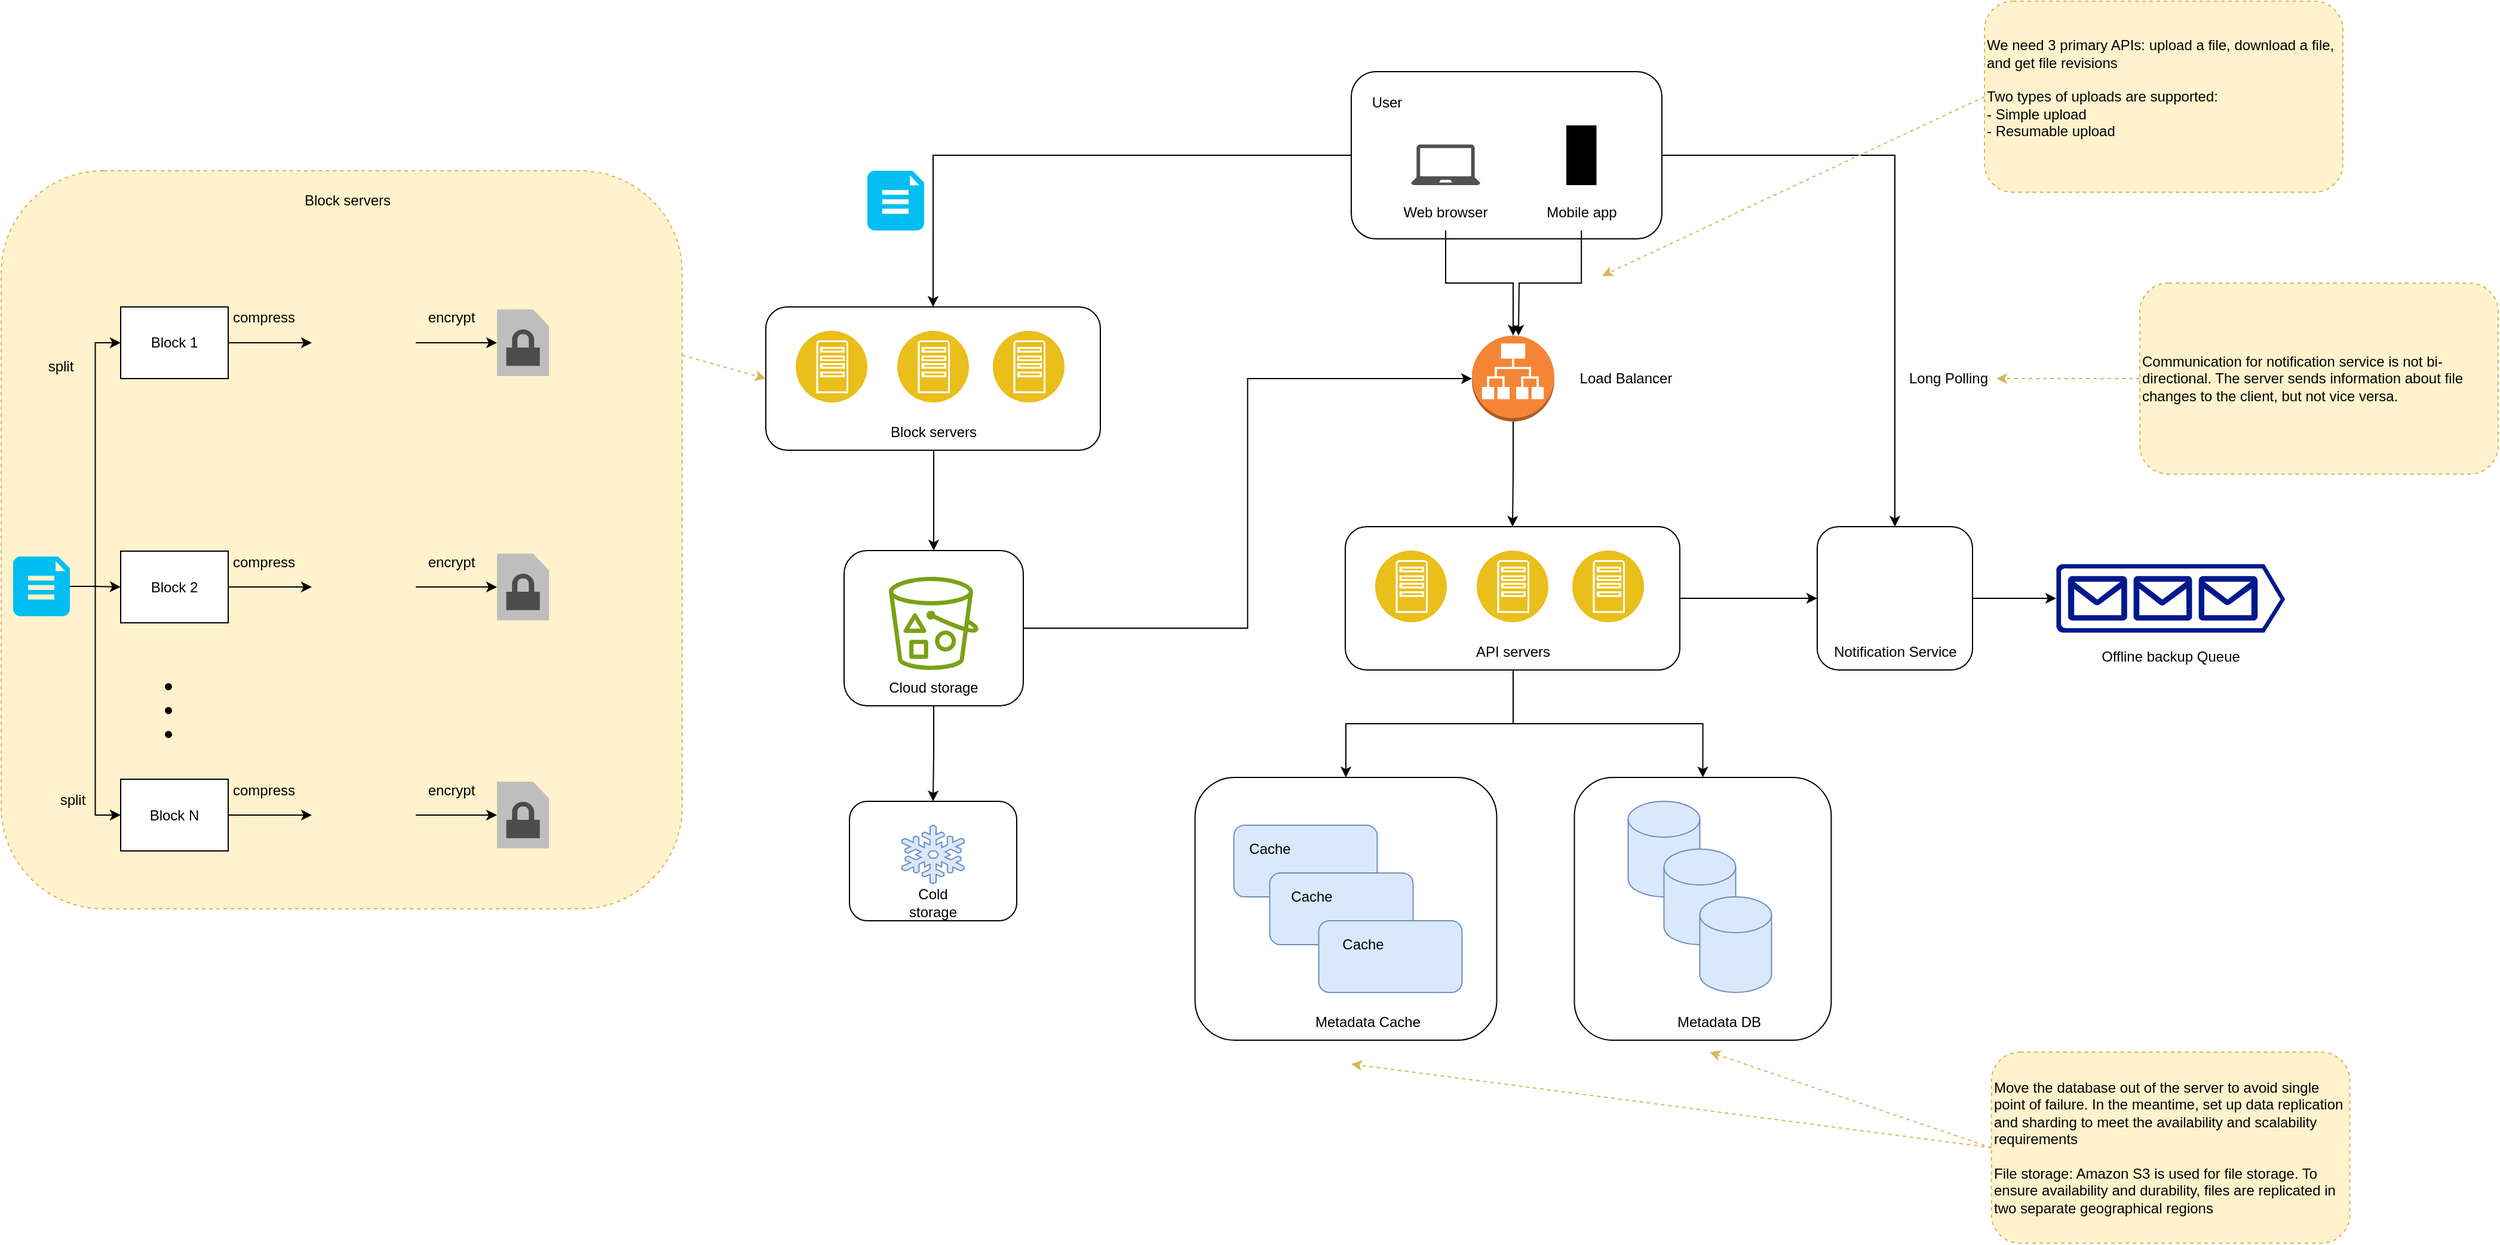 <mxfile version="26.2.12">
  <diagram name="Page-1" id="hXDqo6vbqyw0uNL_EDR8">
    <mxGraphModel dx="2790" dy="1090" grid="1" gridSize="10" guides="1" tooltips="1" connect="1" arrows="1" fold="1" page="1" pageScale="1" pageWidth="850" pageHeight="1100" math="0" shadow="0">
      <root>
        <mxCell id="0" />
        <mxCell id="1" parent="0" />
        <mxCell id="3VtM1QO3zEpzEDvkbCo9-102" value="" style="rounded=1;whiteSpace=wrap;html=1;dashed=1;fillColor=#fff2cc;strokeColor=#d6b656;" vertex="1" parent="1">
          <mxGeometry x="-840" y="182" width="570" height="618" as="geometry" />
        </mxCell>
        <mxCell id="3VtM1QO3zEpzEDvkbCo9-58" style="edgeStyle=orthogonalEdgeStyle;rounded=0;orthogonalLoop=1;jettySize=auto;html=1;exitX=1;exitY=0.5;exitDx=0;exitDy=0;" edge="1" parent="1" source="3VtM1QO3zEpzEDvkbCo9-52" target="3VtM1QO3zEpzEDvkbCo9-57">
          <mxGeometry relative="1" as="geometry" />
        </mxCell>
        <mxCell id="3VtM1QO3zEpzEDvkbCo9-52" value="" style="rounded=1;whiteSpace=wrap;html=1;" vertex="1" parent="1">
          <mxGeometry x="680" y="480" width="130" height="120" as="geometry" />
        </mxCell>
        <mxCell id="3VtM1QO3zEpzEDvkbCo9-46" value="" style="rounded=1;whiteSpace=wrap;html=1;" vertex="1" parent="1">
          <mxGeometry x="-130" y="710" width="140" height="100" as="geometry" />
        </mxCell>
        <mxCell id="3VtM1QO3zEpzEDvkbCo9-41" value="" style="rounded=1;whiteSpace=wrap;html=1;" vertex="1" parent="1">
          <mxGeometry x="-134.5" y="500" width="150" height="130" as="geometry" />
        </mxCell>
        <mxCell id="3VtM1QO3zEpzEDvkbCo9-30" value="" style="rounded=1;whiteSpace=wrap;html=1;" vertex="1" parent="1">
          <mxGeometry x="159.25" y="690" width="252.5" height="220" as="geometry" />
        </mxCell>
        <mxCell id="3VtM1QO3zEpzEDvkbCo9-21" value="" style="rounded=1;whiteSpace=wrap;html=1;" vertex="1" parent="1">
          <mxGeometry x="476.75" y="690" width="215" height="220" as="geometry" />
        </mxCell>
        <mxCell id="3VtM1QO3zEpzEDvkbCo9-54" style="edgeStyle=orthogonalEdgeStyle;rounded=0;orthogonalLoop=1;jettySize=auto;html=1;exitX=1;exitY=0.5;exitDx=0;exitDy=0;entryX=0;entryY=0.5;entryDx=0;entryDy=0;" edge="1" parent="1" source="3VtM1QO3zEpzEDvkbCo9-14" target="3VtM1QO3zEpzEDvkbCo9-52">
          <mxGeometry relative="1" as="geometry" />
        </mxCell>
        <mxCell id="3VtM1QO3zEpzEDvkbCo9-14" value="" style="rounded=1;whiteSpace=wrap;html=1;" vertex="1" parent="1">
          <mxGeometry x="285" y="480" width="280" height="120" as="geometry" />
        </mxCell>
        <mxCell id="3VtM1QO3zEpzEDvkbCo9-39" style="edgeStyle=orthogonalEdgeStyle;rounded=0;orthogonalLoop=1;jettySize=auto;html=1;exitX=0;exitY=0.5;exitDx=0;exitDy=0;entryX=0.5;entryY=0;entryDx=0;entryDy=0;" edge="1" parent="1" source="3VtM1QO3zEpzEDvkbCo9-5" target="3VtM1QO3zEpzEDvkbCo9-34">
          <mxGeometry relative="1" as="geometry" />
        </mxCell>
        <mxCell id="3VtM1QO3zEpzEDvkbCo9-55" style="edgeStyle=orthogonalEdgeStyle;rounded=0;orthogonalLoop=1;jettySize=auto;html=1;exitX=1;exitY=0.5;exitDx=0;exitDy=0;entryX=0.5;entryY=0;entryDx=0;entryDy=0;" edge="1" parent="1" source="3VtM1QO3zEpzEDvkbCo9-5" target="3VtM1QO3zEpzEDvkbCo9-52">
          <mxGeometry relative="1" as="geometry" />
        </mxCell>
        <mxCell id="3VtM1QO3zEpzEDvkbCo9-5" value="" style="rounded=1;whiteSpace=wrap;html=1;" vertex="1" parent="1">
          <mxGeometry x="290" y="99" width="260" height="140" as="geometry" />
        </mxCell>
        <mxCell id="3VtM1QO3zEpzEDvkbCo9-1" value="" style="sketch=0;pointerEvents=1;shadow=0;dashed=0;html=1;strokeColor=none;fillColor=#505050;labelPosition=center;verticalLabelPosition=bottom;verticalAlign=top;outlineConnect=0;align=center;shape=mxgraph.office.devices.laptop;" vertex="1" parent="1">
          <mxGeometry x="340" y="160" width="58" height="34" as="geometry" />
        </mxCell>
        <mxCell id="3VtM1QO3zEpzEDvkbCo9-2" value="" style="sketch=0;verticalLabelPosition=bottom;sketch=0;aspect=fixed;html=1;verticalAlign=top;strokeColor=none;fillColor=#000000;align=center;outlineConnect=0;pointerEvents=1;shape=mxgraph.citrix2.mobile;" vertex="1" parent="1">
          <mxGeometry x="470" y="144" width="25.255" height="50" as="geometry" />
        </mxCell>
        <mxCell id="3VtM1QO3zEpzEDvkbCo9-3" value="Web browser" style="text;html=1;align=center;verticalAlign=middle;whiteSpace=wrap;rounded=0;" vertex="1" parent="1">
          <mxGeometry x="328" y="202" width="82" height="30" as="geometry" />
        </mxCell>
        <mxCell id="3VtM1QO3zEpzEDvkbCo9-9" style="edgeStyle=orthogonalEdgeStyle;rounded=0;orthogonalLoop=1;jettySize=auto;html=1;exitX=0.5;exitY=1;exitDx=0;exitDy=0;" edge="1" parent="1" source="3VtM1QO3zEpzEDvkbCo9-4">
          <mxGeometry relative="1" as="geometry">
            <mxPoint x="430" y="320" as="targetPoint" />
          </mxGeometry>
        </mxCell>
        <mxCell id="3VtM1QO3zEpzEDvkbCo9-4" value="Mobile app" style="text;html=1;align=center;verticalAlign=middle;whiteSpace=wrap;rounded=0;" vertex="1" parent="1">
          <mxGeometry x="441.63" y="202" width="82" height="30" as="geometry" />
        </mxCell>
        <mxCell id="3VtM1QO3zEpzEDvkbCo9-6" value="User" style="text;html=1;align=center;verticalAlign=middle;whiteSpace=wrap;rounded=0;" vertex="1" parent="1">
          <mxGeometry x="290" y="110" width="60" height="30" as="geometry" />
        </mxCell>
        <mxCell id="3VtM1QO3zEpzEDvkbCo9-15" style="edgeStyle=orthogonalEdgeStyle;rounded=0;orthogonalLoop=1;jettySize=auto;html=1;exitX=0.5;exitY=1;exitDx=0;exitDy=0;exitPerimeter=0;entryX=0.5;entryY=0;entryDx=0;entryDy=0;" edge="1" parent="1" source="3VtM1QO3zEpzEDvkbCo9-7" target="3VtM1QO3zEpzEDvkbCo9-14">
          <mxGeometry relative="1" as="geometry" />
        </mxCell>
        <mxCell id="3VtM1QO3zEpzEDvkbCo9-7" value="" style="outlineConnect=0;dashed=0;verticalLabelPosition=bottom;verticalAlign=top;align=center;html=1;shape=mxgraph.aws3.application_load_balancer;fillColor=#F58536;gradientColor=none;" vertex="1" parent="1">
          <mxGeometry x="391" y="320" width="69" height="72" as="geometry" />
        </mxCell>
        <mxCell id="3VtM1QO3zEpzEDvkbCo9-8" style="edgeStyle=orthogonalEdgeStyle;rounded=0;orthogonalLoop=1;jettySize=auto;html=1;exitX=0.5;exitY=1;exitDx=0;exitDy=0;entryX=0.5;entryY=0;entryDx=0;entryDy=0;entryPerimeter=0;" edge="1" parent="1" source="3VtM1QO3zEpzEDvkbCo9-3" target="3VtM1QO3zEpzEDvkbCo9-7">
          <mxGeometry relative="1" as="geometry" />
        </mxCell>
        <mxCell id="3VtM1QO3zEpzEDvkbCo9-10" value="Load Balancer" style="text;html=1;align=center;verticalAlign=middle;whiteSpace=wrap;rounded=0;" vertex="1" parent="1">
          <mxGeometry x="480" y="341" width="80" height="30" as="geometry" />
        </mxCell>
        <mxCell id="3VtM1QO3zEpzEDvkbCo9-11" value="" style="image;aspect=fixed;perimeter=ellipsePerimeter;html=1;align=center;shadow=0;dashed=0;fontColor=#4277BB;labelBackgroundColor=default;fontSize=12;spacingTop=3;image=img/lib/ibm/applications/app_server.svg;" vertex="1" parent="1">
          <mxGeometry x="310" y="500" width="60" height="60" as="geometry" />
        </mxCell>
        <mxCell id="3VtM1QO3zEpzEDvkbCo9-12" value="" style="image;aspect=fixed;perimeter=ellipsePerimeter;html=1;align=center;shadow=0;dashed=0;fontColor=#4277BB;labelBackgroundColor=default;fontSize=12;spacingTop=3;image=img/lib/ibm/applications/app_server.svg;" vertex="1" parent="1">
          <mxGeometry x="395" y="500" width="60" height="60" as="geometry" />
        </mxCell>
        <mxCell id="3VtM1QO3zEpzEDvkbCo9-13" value="" style="image;aspect=fixed;perimeter=ellipsePerimeter;html=1;align=center;shadow=0;dashed=0;fontColor=#4277BB;labelBackgroundColor=default;fontSize=12;spacingTop=3;image=img/lib/ibm/applications/app_server.svg;" vertex="1" parent="1">
          <mxGeometry x="475" y="500" width="60" height="60" as="geometry" />
        </mxCell>
        <mxCell id="3VtM1QO3zEpzEDvkbCo9-32" style="edgeStyle=orthogonalEdgeStyle;rounded=0;orthogonalLoop=1;jettySize=auto;html=1;exitX=0.5;exitY=1;exitDx=0;exitDy=0;entryX=0.5;entryY=0;entryDx=0;entryDy=0;" edge="1" parent="1" source="3VtM1QO3zEpzEDvkbCo9-16" target="3VtM1QO3zEpzEDvkbCo9-30">
          <mxGeometry relative="1" as="geometry" />
        </mxCell>
        <mxCell id="3VtM1QO3zEpzEDvkbCo9-33" style="edgeStyle=orthogonalEdgeStyle;rounded=0;orthogonalLoop=1;jettySize=auto;html=1;exitX=0.5;exitY=1;exitDx=0;exitDy=0;entryX=0.5;entryY=0;entryDx=0;entryDy=0;" edge="1" parent="1" source="3VtM1QO3zEpzEDvkbCo9-16" target="3VtM1QO3zEpzEDvkbCo9-21">
          <mxGeometry relative="1" as="geometry" />
        </mxCell>
        <mxCell id="3VtM1QO3zEpzEDvkbCo9-16" value="API servers" style="text;html=1;align=center;verticalAlign=middle;whiteSpace=wrap;rounded=0;" vertex="1" parent="1">
          <mxGeometry x="383" y="570" width="85" height="30" as="geometry" />
        </mxCell>
        <mxCell id="3VtM1QO3zEpzEDvkbCo9-18" value="" style="shape=cylinder3;whiteSpace=wrap;html=1;boundedLbl=1;backgroundOutline=1;size=15;fillColor=#dae8fc;strokeColor=#6c8ebf;" vertex="1" parent="1">
          <mxGeometry x="521.75" y="710" width="60" height="80" as="geometry" />
        </mxCell>
        <mxCell id="3VtM1QO3zEpzEDvkbCo9-19" value="" style="shape=cylinder3;whiteSpace=wrap;html=1;boundedLbl=1;backgroundOutline=1;size=15;fillColor=#dae8fc;strokeColor=#6c8ebf;" vertex="1" parent="1">
          <mxGeometry x="551.75" y="750" width="60" height="80" as="geometry" />
        </mxCell>
        <mxCell id="3VtM1QO3zEpzEDvkbCo9-20" value="" style="shape=cylinder3;whiteSpace=wrap;html=1;boundedLbl=1;backgroundOutline=1;size=15;fillColor=#dae8fc;strokeColor=#6c8ebf;" vertex="1" parent="1">
          <mxGeometry x="581.75" y="790" width="60" height="80" as="geometry" />
        </mxCell>
        <mxCell id="3VtM1QO3zEpzEDvkbCo9-22" value="Metadata DB" style="text;html=1;align=center;verticalAlign=middle;whiteSpace=wrap;rounded=0;" vertex="1" parent="1">
          <mxGeometry x="554.25" y="880" width="87.5" height="30" as="geometry" />
        </mxCell>
        <mxCell id="3VtM1QO3zEpzEDvkbCo9-23" value="" style="rounded=1;whiteSpace=wrap;html=1;fillColor=#dae8fc;strokeColor=#6c8ebf;" vertex="1" parent="1">
          <mxGeometry x="191.75" y="730" width="120" height="60" as="geometry" />
        </mxCell>
        <mxCell id="3VtM1QO3zEpzEDvkbCo9-24" value="" style="rounded=1;whiteSpace=wrap;html=1;fillColor=#dae8fc;strokeColor=#6c8ebf;" vertex="1" parent="1">
          <mxGeometry x="221.75" y="770" width="120" height="60" as="geometry" />
        </mxCell>
        <mxCell id="3VtM1QO3zEpzEDvkbCo9-25" value="" style="rounded=1;whiteSpace=wrap;html=1;fillColor=#dae8fc;strokeColor=#6c8ebf;" vertex="1" parent="1">
          <mxGeometry x="262.75" y="810" width="120" height="60" as="geometry" />
        </mxCell>
        <mxCell id="3VtM1QO3zEpzEDvkbCo9-26" value="Cache" style="text;html=1;align=center;verticalAlign=middle;whiteSpace=wrap;rounded=0;" vertex="1" parent="1">
          <mxGeometry x="191.75" y="735" width="60" height="30" as="geometry" />
        </mxCell>
        <mxCell id="3VtM1QO3zEpzEDvkbCo9-27" value="Cache" style="text;html=1;align=center;verticalAlign=middle;whiteSpace=wrap;rounded=0;" vertex="1" parent="1">
          <mxGeometry x="226.75" y="775" width="60" height="30" as="geometry" />
        </mxCell>
        <mxCell id="3VtM1QO3zEpzEDvkbCo9-28" value="Cache" style="text;html=1;align=center;verticalAlign=middle;whiteSpace=wrap;rounded=0;" vertex="1" parent="1">
          <mxGeometry x="269.75" y="815" width="60" height="30" as="geometry" />
        </mxCell>
        <mxCell id="3VtM1QO3zEpzEDvkbCo9-31" value="Metadata Cache" style="text;html=1;align=center;verticalAlign=middle;whiteSpace=wrap;rounded=0;" vertex="1" parent="1">
          <mxGeometry x="255.5" y="880" width="96.25" height="30" as="geometry" />
        </mxCell>
        <mxCell id="3VtM1QO3zEpzEDvkbCo9-34" value="" style="rounded=1;whiteSpace=wrap;html=1;" vertex="1" parent="1">
          <mxGeometry x="-200" y="296" width="280" height="120" as="geometry" />
        </mxCell>
        <mxCell id="3VtM1QO3zEpzEDvkbCo9-35" value="" style="image;aspect=fixed;perimeter=ellipsePerimeter;html=1;align=center;shadow=0;dashed=0;fontColor=#4277BB;labelBackgroundColor=default;fontSize=12;spacingTop=3;image=img/lib/ibm/applications/app_server.svg;" vertex="1" parent="1">
          <mxGeometry x="-175" y="316" width="60" height="60" as="geometry" />
        </mxCell>
        <mxCell id="3VtM1QO3zEpzEDvkbCo9-36" value="" style="image;aspect=fixed;perimeter=ellipsePerimeter;html=1;align=center;shadow=0;dashed=0;fontColor=#4277BB;labelBackgroundColor=default;fontSize=12;spacingTop=3;image=img/lib/ibm/applications/app_server.svg;" vertex="1" parent="1">
          <mxGeometry x="-90" y="316" width="60" height="60" as="geometry" />
        </mxCell>
        <mxCell id="3VtM1QO3zEpzEDvkbCo9-37" value="" style="image;aspect=fixed;perimeter=ellipsePerimeter;html=1;align=center;shadow=0;dashed=0;fontColor=#4277BB;labelBackgroundColor=default;fontSize=12;spacingTop=3;image=img/lib/ibm/applications/app_server.svg;" vertex="1" parent="1">
          <mxGeometry x="-10" y="316" width="60" height="60" as="geometry" />
        </mxCell>
        <mxCell id="3VtM1QO3zEpzEDvkbCo9-43" style="edgeStyle=orthogonalEdgeStyle;rounded=0;orthogonalLoop=1;jettySize=auto;html=1;exitX=0.5;exitY=1;exitDx=0;exitDy=0;entryX=0.5;entryY=0;entryDx=0;entryDy=0;" edge="1" parent="1" source="3VtM1QO3zEpzEDvkbCo9-38" target="3VtM1QO3zEpzEDvkbCo9-41">
          <mxGeometry relative="1" as="geometry" />
        </mxCell>
        <mxCell id="3VtM1QO3zEpzEDvkbCo9-38" value="Block servers" style="text;html=1;align=center;verticalAlign=middle;whiteSpace=wrap;rounded=0;" vertex="1" parent="1">
          <mxGeometry x="-102" y="386" width="85" height="30" as="geometry" />
        </mxCell>
        <mxCell id="3VtM1QO3zEpzEDvkbCo9-40" value="" style="sketch=0;outlineConnect=0;fontColor=#232F3E;gradientColor=none;fillColor=#7AA116;strokeColor=none;dashed=0;verticalLabelPosition=bottom;verticalAlign=top;align=center;html=1;fontSize=12;fontStyle=0;aspect=fixed;pointerEvents=1;shape=mxgraph.aws4.bucket_with_objects;" vertex="1" parent="1">
          <mxGeometry x="-97" y="522" width="75" height="78" as="geometry" />
        </mxCell>
        <mxCell id="3VtM1QO3zEpzEDvkbCo9-47" style="edgeStyle=orthogonalEdgeStyle;rounded=0;orthogonalLoop=1;jettySize=auto;html=1;exitX=0.5;exitY=1;exitDx=0;exitDy=0;entryX=0.5;entryY=0;entryDx=0;entryDy=0;" edge="1" parent="1" source="3VtM1QO3zEpzEDvkbCo9-42" target="3VtM1QO3zEpzEDvkbCo9-46">
          <mxGeometry relative="1" as="geometry" />
        </mxCell>
        <mxCell id="3VtM1QO3zEpzEDvkbCo9-42" value="Cloud storage" style="text;html=1;align=center;verticalAlign=middle;whiteSpace=wrap;rounded=0;" vertex="1" parent="1">
          <mxGeometry x="-102" y="600" width="85" height="30" as="geometry" />
        </mxCell>
        <mxCell id="3VtM1QO3zEpzEDvkbCo9-44" style="edgeStyle=orthogonalEdgeStyle;rounded=0;orthogonalLoop=1;jettySize=auto;html=1;exitX=1;exitY=0.5;exitDx=0;exitDy=0;entryX=0;entryY=0.5;entryDx=0;entryDy=0;entryPerimeter=0;" edge="1" parent="1" source="3VtM1QO3zEpzEDvkbCo9-41" target="3VtM1QO3zEpzEDvkbCo9-7">
          <mxGeometry relative="1" as="geometry" />
        </mxCell>
        <mxCell id="3VtM1QO3zEpzEDvkbCo9-45" value="" style="shape=mxgraph.signs.nature.snowflake;html=1;pointerEvents=1;fillColor=#dae8fc;strokeColor=#6c8ebf;verticalLabelPosition=bottom;verticalAlign=top;align=center;" vertex="1" parent="1">
          <mxGeometry x="-86" y="730" width="52" height="49" as="geometry" />
        </mxCell>
        <mxCell id="3VtM1QO3zEpzEDvkbCo9-48" value="Cold storage" style="text;html=1;align=center;verticalAlign=middle;whiteSpace=wrap;rounded=0;" vertex="1" parent="1">
          <mxGeometry x="-95" y="780" width="70" height="30" as="geometry" />
        </mxCell>
        <mxCell id="3VtM1QO3zEpzEDvkbCo9-51" value="" style="shape=image;html=1;verticalAlign=top;verticalLabelPosition=bottom;labelBackgroundColor=#ffffff;imageAspect=0;aspect=fixed;image=https://cdn1.iconfinder.com/data/icons/ui-essential-17/32/UI_Essential_Outline_1_essential-app-ui-bell-notification-alert-128.png" vertex="1" parent="1">
          <mxGeometry x="720" y="506" width="68" height="68" as="geometry" />
        </mxCell>
        <mxCell id="3VtM1QO3zEpzEDvkbCo9-53" value="Notification Service" style="text;html=1;align=center;verticalAlign=middle;whiteSpace=wrap;rounded=0;" vertex="1" parent="1">
          <mxGeometry x="692.5" y="570" width="105" height="30" as="geometry" />
        </mxCell>
        <mxCell id="3VtM1QO3zEpzEDvkbCo9-56" value="Long Polling" style="text;html=1;align=center;verticalAlign=middle;whiteSpace=wrap;rounded=0;" vertex="1" parent="1">
          <mxGeometry x="750" y="341" width="80" height="30" as="geometry" />
        </mxCell>
        <mxCell id="3VtM1QO3zEpzEDvkbCo9-57" value="" style="sketch=0;aspect=fixed;pointerEvents=1;shadow=0;dashed=0;html=1;strokeColor=none;labelPosition=center;verticalLabelPosition=bottom;verticalAlign=top;align=center;fillColor=#00188D;shape=mxgraph.azure.queue_generic" vertex="1" parent="1">
          <mxGeometry x="880" y="511.25" width="191.67" height="57.5" as="geometry" />
        </mxCell>
        <mxCell id="3VtM1QO3zEpzEDvkbCo9-59" value="Offline backup Queue" style="text;html=1;align=center;verticalAlign=middle;whiteSpace=wrap;rounded=0;" vertex="1" parent="1">
          <mxGeometry x="913.75" y="574" width="124.16" height="30" as="geometry" />
        </mxCell>
        <mxCell id="3VtM1QO3zEpzEDvkbCo9-60" value="&lt;div&gt;We need 3 primary APIs: upload a file, download a file, and get file revisions&lt;/div&gt;&lt;div&gt;&lt;br&gt;&lt;/div&gt;&lt;div&gt;Two types of uploads are supported:&lt;br&gt;- Simple upload&lt;br&gt;- Resumable upload&lt;/div&gt;&lt;div&gt;&lt;br&gt;&lt;/div&gt;" style="rounded=1;whiteSpace=wrap;html=1;dashed=1;fillColor=#fff2cc;strokeColor=#d6b656;align=left;" vertex="1" parent="1">
          <mxGeometry x="820" y="40" width="300" height="160" as="geometry" />
        </mxCell>
        <mxCell id="3VtM1QO3zEpzEDvkbCo9-61" value="" style="endArrow=classic;html=1;rounded=0;exitX=0;exitY=0.5;exitDx=0;exitDy=0;dashed=1;fillColor=#fff2cc;strokeColor=#d6b656;" edge="1" parent="1" source="3VtM1QO3zEpzEDvkbCo9-60">
          <mxGeometry width="50" height="50" relative="1" as="geometry">
            <mxPoint x="660" y="400" as="sourcePoint" />
            <mxPoint x="500" y="270" as="targetPoint" />
          </mxGeometry>
        </mxCell>
        <mxCell id="3VtM1QO3zEpzEDvkbCo9-62" value="Move the database out of the server to avoid single point of failure. In the meantime, set up data replication and sharding to meet the availability and scalability requirements&lt;br&gt;&lt;br&gt;File storage: Amazon S3 is used for file storage. To ensure availability and durability, files are replicated in two separate geographical regions" style="rounded=1;whiteSpace=wrap;html=1;dashed=1;fillColor=#fff2cc;strokeColor=#d6b656;align=left;" vertex="1" parent="1">
          <mxGeometry x="825.83" y="920" width="300" height="160" as="geometry" />
        </mxCell>
        <mxCell id="3VtM1QO3zEpzEDvkbCo9-63" value="" style="endArrow=classic;html=1;rounded=0;exitX=0;exitY=0.5;exitDx=0;exitDy=0;fillColor=#fff2cc;strokeColor=#d6b656;dashed=1;" edge="1" parent="1" source="3VtM1QO3zEpzEDvkbCo9-62">
          <mxGeometry width="50" height="50" relative="1" as="geometry">
            <mxPoint x="660" y="570" as="sourcePoint" />
            <mxPoint x="590" y="920" as="targetPoint" />
          </mxGeometry>
        </mxCell>
        <mxCell id="3VtM1QO3zEpzEDvkbCo9-64" value="" style="endArrow=classic;html=1;rounded=0;exitX=0;exitY=0.5;exitDx=0;exitDy=0;fillColor=#fff2cc;strokeColor=#d6b656;dashed=1;" edge="1" parent="1" source="3VtM1QO3zEpzEDvkbCo9-62">
          <mxGeometry width="50" height="50" relative="1" as="geometry">
            <mxPoint x="660" y="650" as="sourcePoint" />
            <mxPoint x="290" y="930" as="targetPoint" />
          </mxGeometry>
        </mxCell>
        <mxCell id="3VtM1QO3zEpzEDvkbCo9-66" value="" style="verticalLabelPosition=bottom;html=1;verticalAlign=top;align=center;strokeColor=none;fillColor=#00BEF2;shape=mxgraph.azure.file_2;pointerEvents=1;" vertex="1" parent="1">
          <mxGeometry x="-115" y="182" width="47.5" height="50" as="geometry" />
        </mxCell>
        <mxCell id="3VtM1QO3zEpzEDvkbCo9-67" value="Block servers" style="text;html=1;align=center;verticalAlign=middle;whiteSpace=wrap;rounded=0;" vertex="1" parent="1">
          <mxGeometry x="-590" y="192" width="80" height="30" as="geometry" />
        </mxCell>
        <mxCell id="3VtM1QO3zEpzEDvkbCo9-76" style="edgeStyle=orthogonalEdgeStyle;rounded=0;orthogonalLoop=1;jettySize=auto;html=1;exitX=1;exitY=0.5;exitDx=0;exitDy=0;exitPerimeter=0;entryX=0;entryY=0.5;entryDx=0;entryDy=0;" edge="1" parent="1" source="3VtM1QO3zEpzEDvkbCo9-68" target="3VtM1QO3zEpzEDvkbCo9-69">
          <mxGeometry relative="1" as="geometry" />
        </mxCell>
        <mxCell id="3VtM1QO3zEpzEDvkbCo9-95" style="edgeStyle=orthogonalEdgeStyle;rounded=0;orthogonalLoop=1;jettySize=auto;html=1;exitX=1;exitY=0.5;exitDx=0;exitDy=0;exitPerimeter=0;entryX=0;entryY=0.5;entryDx=0;entryDy=0;" edge="1" parent="1" source="3VtM1QO3zEpzEDvkbCo9-68" target="3VtM1QO3zEpzEDvkbCo9-82">
          <mxGeometry relative="1" as="geometry" />
        </mxCell>
        <mxCell id="3VtM1QO3zEpzEDvkbCo9-96" style="edgeStyle=orthogonalEdgeStyle;rounded=0;orthogonalLoop=1;jettySize=auto;html=1;exitX=1;exitY=0.5;exitDx=0;exitDy=0;exitPerimeter=0;entryX=0;entryY=0.5;entryDx=0;entryDy=0;" edge="1" parent="1" source="3VtM1QO3zEpzEDvkbCo9-68" target="3VtM1QO3zEpzEDvkbCo9-89">
          <mxGeometry relative="1" as="geometry" />
        </mxCell>
        <mxCell id="3VtM1QO3zEpzEDvkbCo9-68" value="" style="verticalLabelPosition=bottom;html=1;verticalAlign=top;align=center;strokeColor=none;fillColor=#00BEF2;shape=mxgraph.azure.file_2;pointerEvents=1;" vertex="1" parent="1">
          <mxGeometry x="-830" y="505" width="47.5" height="50" as="geometry" />
        </mxCell>
        <mxCell id="3VtM1QO3zEpzEDvkbCo9-77" style="edgeStyle=orthogonalEdgeStyle;rounded=0;orthogonalLoop=1;jettySize=auto;html=1;exitX=1;exitY=0.5;exitDx=0;exitDy=0;entryX=0;entryY=0.5;entryDx=0;entryDy=0;" edge="1" parent="1" source="3VtM1QO3zEpzEDvkbCo9-69" target="3VtM1QO3zEpzEDvkbCo9-74">
          <mxGeometry relative="1" as="geometry" />
        </mxCell>
        <mxCell id="3VtM1QO3zEpzEDvkbCo9-69" value="Block 1" style="rounded=0;whiteSpace=wrap;html=1;" vertex="1" parent="1">
          <mxGeometry x="-740" y="296" width="90" height="60" as="geometry" />
        </mxCell>
        <mxCell id="3VtM1QO3zEpzEDvkbCo9-74" value="" style="shape=image;html=1;verticalAlign=top;verticalLabelPosition=bottom;labelBackgroundColor=#ffffff;imageAspect=0;aspect=fixed;image=https://cdn0.iconfinder.com/data/icons/evericons-24px-vol-1/24/folder-zip-128.png" vertex="1" parent="1">
          <mxGeometry x="-580" y="282.5" width="87" height="87" as="geometry" />
        </mxCell>
        <mxCell id="3VtM1QO3zEpzEDvkbCo9-75" value="" style="outlineConnect=0;dashed=0;verticalLabelPosition=bottom;verticalAlign=top;align=center;html=1;shape=mxgraph.aws3.encrypted_data;fillColor=#7D7C7C;gradientColor=none;" vertex="1" parent="1">
          <mxGeometry x="-425" y="298.25" width="43.5" height="55.5" as="geometry" />
        </mxCell>
        <mxCell id="3VtM1QO3zEpzEDvkbCo9-78" style="edgeStyle=orthogonalEdgeStyle;rounded=0;orthogonalLoop=1;jettySize=auto;html=1;exitX=1;exitY=0.5;exitDx=0;exitDy=0;entryX=0;entryY=0.5;entryDx=0;entryDy=0;entryPerimeter=0;" edge="1" parent="1" source="3VtM1QO3zEpzEDvkbCo9-74" target="3VtM1QO3zEpzEDvkbCo9-75">
          <mxGeometry relative="1" as="geometry" />
        </mxCell>
        <mxCell id="3VtM1QO3zEpzEDvkbCo9-79" value="compress" style="text;html=1;align=center;verticalAlign=middle;whiteSpace=wrap;rounded=0;" vertex="1" parent="1">
          <mxGeometry x="-650" y="290" width="60" height="30" as="geometry" />
        </mxCell>
        <mxCell id="3VtM1QO3zEpzEDvkbCo9-80" value="encrypt" style="text;html=1;align=center;verticalAlign=middle;whiteSpace=wrap;rounded=0;" vertex="1" parent="1">
          <mxGeometry x="-493" y="290" width="60" height="30" as="geometry" />
        </mxCell>
        <mxCell id="3VtM1QO3zEpzEDvkbCo9-81" style="edgeStyle=orthogonalEdgeStyle;rounded=0;orthogonalLoop=1;jettySize=auto;html=1;exitX=1;exitY=0.5;exitDx=0;exitDy=0;entryX=0;entryY=0.5;entryDx=0;entryDy=0;" edge="1" parent="1" source="3VtM1QO3zEpzEDvkbCo9-82" target="3VtM1QO3zEpzEDvkbCo9-83">
          <mxGeometry relative="1" as="geometry" />
        </mxCell>
        <mxCell id="3VtM1QO3zEpzEDvkbCo9-82" value="Block 2" style="rounded=0;whiteSpace=wrap;html=1;" vertex="1" parent="1">
          <mxGeometry x="-740" y="500.5" width="90" height="60" as="geometry" />
        </mxCell>
        <mxCell id="3VtM1QO3zEpzEDvkbCo9-83" value="" style="shape=image;html=1;verticalAlign=top;verticalLabelPosition=bottom;labelBackgroundColor=#ffffff;imageAspect=0;aspect=fixed;image=https://cdn0.iconfinder.com/data/icons/evericons-24px-vol-1/24/folder-zip-128.png" vertex="1" parent="1">
          <mxGeometry x="-580" y="487" width="87" height="87" as="geometry" />
        </mxCell>
        <mxCell id="3VtM1QO3zEpzEDvkbCo9-84" value="" style="outlineConnect=0;dashed=0;verticalLabelPosition=bottom;verticalAlign=top;align=center;html=1;shape=mxgraph.aws3.encrypted_data;fillColor=#7D7C7C;gradientColor=none;" vertex="1" parent="1">
          <mxGeometry x="-425" y="502.75" width="43.5" height="55.5" as="geometry" />
        </mxCell>
        <mxCell id="3VtM1QO3zEpzEDvkbCo9-85" style="edgeStyle=orthogonalEdgeStyle;rounded=0;orthogonalLoop=1;jettySize=auto;html=1;exitX=1;exitY=0.5;exitDx=0;exitDy=0;entryX=0;entryY=0.5;entryDx=0;entryDy=0;entryPerimeter=0;" edge="1" parent="1" source="3VtM1QO3zEpzEDvkbCo9-83" target="3VtM1QO3zEpzEDvkbCo9-84">
          <mxGeometry relative="1" as="geometry" />
        </mxCell>
        <mxCell id="3VtM1QO3zEpzEDvkbCo9-86" value="compress" style="text;html=1;align=center;verticalAlign=middle;whiteSpace=wrap;rounded=0;" vertex="1" parent="1">
          <mxGeometry x="-650" y="494.5" width="60" height="30" as="geometry" />
        </mxCell>
        <mxCell id="3VtM1QO3zEpzEDvkbCo9-87" value="encrypt" style="text;html=1;align=center;verticalAlign=middle;whiteSpace=wrap;rounded=0;" vertex="1" parent="1">
          <mxGeometry x="-493" y="494.5" width="60" height="30" as="geometry" />
        </mxCell>
        <mxCell id="3VtM1QO3zEpzEDvkbCo9-88" style="edgeStyle=orthogonalEdgeStyle;rounded=0;orthogonalLoop=1;jettySize=auto;html=1;exitX=1;exitY=0.5;exitDx=0;exitDy=0;entryX=0;entryY=0.5;entryDx=0;entryDy=0;" edge="1" parent="1" source="3VtM1QO3zEpzEDvkbCo9-89" target="3VtM1QO3zEpzEDvkbCo9-90">
          <mxGeometry relative="1" as="geometry" />
        </mxCell>
        <mxCell id="3VtM1QO3zEpzEDvkbCo9-89" value="Block N" style="rounded=0;whiteSpace=wrap;html=1;" vertex="1" parent="1">
          <mxGeometry x="-740" y="691.5" width="90" height="60" as="geometry" />
        </mxCell>
        <mxCell id="3VtM1QO3zEpzEDvkbCo9-90" value="" style="shape=image;html=1;verticalAlign=top;verticalLabelPosition=bottom;labelBackgroundColor=#ffffff;imageAspect=0;aspect=fixed;image=https://cdn0.iconfinder.com/data/icons/evericons-24px-vol-1/24/folder-zip-128.png" vertex="1" parent="1">
          <mxGeometry x="-580" y="678" width="87" height="87" as="geometry" />
        </mxCell>
        <mxCell id="3VtM1QO3zEpzEDvkbCo9-91" value="" style="outlineConnect=0;dashed=0;verticalLabelPosition=bottom;verticalAlign=top;align=center;html=1;shape=mxgraph.aws3.encrypted_data;fillColor=#7D7C7C;gradientColor=none;" vertex="1" parent="1">
          <mxGeometry x="-425" y="693.75" width="43.5" height="55.5" as="geometry" />
        </mxCell>
        <mxCell id="3VtM1QO3zEpzEDvkbCo9-92" style="edgeStyle=orthogonalEdgeStyle;rounded=0;orthogonalLoop=1;jettySize=auto;html=1;exitX=1;exitY=0.5;exitDx=0;exitDy=0;entryX=0;entryY=0.5;entryDx=0;entryDy=0;entryPerimeter=0;" edge="1" parent="1" source="3VtM1QO3zEpzEDvkbCo9-90" target="3VtM1QO3zEpzEDvkbCo9-91">
          <mxGeometry relative="1" as="geometry" />
        </mxCell>
        <mxCell id="3VtM1QO3zEpzEDvkbCo9-93" value="compress" style="text;html=1;align=center;verticalAlign=middle;whiteSpace=wrap;rounded=0;" vertex="1" parent="1">
          <mxGeometry x="-650" y="685.5" width="60" height="30" as="geometry" />
        </mxCell>
        <mxCell id="3VtM1QO3zEpzEDvkbCo9-94" value="encrypt" style="text;html=1;align=center;verticalAlign=middle;whiteSpace=wrap;rounded=0;" vertex="1" parent="1">
          <mxGeometry x="-493" y="685.5" width="60" height="30" as="geometry" />
        </mxCell>
        <mxCell id="3VtM1QO3zEpzEDvkbCo9-97" value="split" style="text;html=1;align=center;verticalAlign=middle;whiteSpace=wrap;rounded=0;" vertex="1" parent="1">
          <mxGeometry x="-820" y="331" width="60" height="30" as="geometry" />
        </mxCell>
        <mxCell id="3VtM1QO3zEpzEDvkbCo9-98" value="split" style="text;html=1;align=center;verticalAlign=middle;whiteSpace=wrap;rounded=0;" vertex="1" parent="1">
          <mxGeometry x="-810" y="693.75" width="60" height="30" as="geometry" />
        </mxCell>
        <mxCell id="3VtM1QO3zEpzEDvkbCo9-99" value="" style="shape=waypoint;sketch=0;fillStyle=solid;size=6;pointerEvents=1;points=[];fillColor=none;resizable=0;rotatable=0;perimeter=centerPerimeter;snapToPoint=1;" vertex="1" parent="1">
          <mxGeometry x="-710" y="604" width="20" height="20" as="geometry" />
        </mxCell>
        <mxCell id="3VtM1QO3zEpzEDvkbCo9-100" value="" style="shape=waypoint;sketch=0;fillStyle=solid;size=6;pointerEvents=1;points=[];fillColor=none;resizable=0;rotatable=0;perimeter=centerPerimeter;snapToPoint=1;" vertex="1" parent="1">
          <mxGeometry x="-710" y="624" width="20" height="20" as="geometry" />
        </mxCell>
        <mxCell id="3VtM1QO3zEpzEDvkbCo9-101" value="" style="shape=waypoint;sketch=0;fillStyle=solid;size=6;pointerEvents=1;points=[];fillColor=none;resizable=0;rotatable=0;perimeter=centerPerimeter;snapToPoint=1;" vertex="1" parent="1">
          <mxGeometry x="-710" y="644" width="20" height="20" as="geometry" />
        </mxCell>
        <mxCell id="3VtM1QO3zEpzEDvkbCo9-103" value="" style="endArrow=classic;html=1;rounded=0;exitX=1;exitY=0.25;exitDx=0;exitDy=0;entryX=0;entryY=0.5;entryDx=0;entryDy=0;fillColor=#fff2cc;strokeColor=#d6b656;dashed=1;" edge="1" parent="1" source="3VtM1QO3zEpzEDvkbCo9-102" target="3VtM1QO3zEpzEDvkbCo9-34">
          <mxGeometry width="50" height="50" relative="1" as="geometry">
            <mxPoint x="-60" y="650" as="sourcePoint" />
            <mxPoint x="-10" y="600" as="targetPoint" />
          </mxGeometry>
        </mxCell>
        <mxCell id="3VtM1QO3zEpzEDvkbCo9-105" style="edgeStyle=orthogonalEdgeStyle;rounded=0;orthogonalLoop=1;jettySize=auto;html=1;exitX=0;exitY=0.5;exitDx=0;exitDy=0;entryX=1;entryY=0.5;entryDx=0;entryDy=0;fillColor=#fff2cc;strokeColor=#d6b656;dashed=1;" edge="1" parent="1" source="3VtM1QO3zEpzEDvkbCo9-104" target="3VtM1QO3zEpzEDvkbCo9-56">
          <mxGeometry relative="1" as="geometry" />
        </mxCell>
        <mxCell id="3VtM1QO3zEpzEDvkbCo9-104" value="Communication for notification service is not bi-directional. The server sends information about file changes to the client, but not vice versa." style="rounded=1;whiteSpace=wrap;html=1;dashed=1;fillColor=#fff2cc;strokeColor=#d6b656;align=left;" vertex="1" parent="1">
          <mxGeometry x="950" y="276" width="300" height="160" as="geometry" />
        </mxCell>
      </root>
    </mxGraphModel>
  </diagram>
</mxfile>
